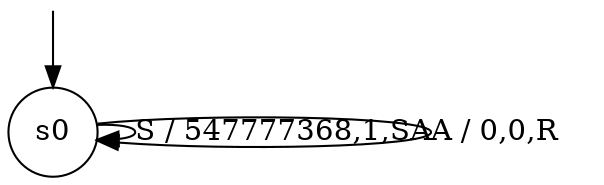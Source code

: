 digraph g {

	s0 [shape="circle" label="s0"];
	s0 -> s0 [label="S / 547777368,1,SA"];
	s0 -> s0 [label="A / 0,0,R"];

__start0 [label="" shape="none" width="0" height="0"];
__start0 -> s0;

}
